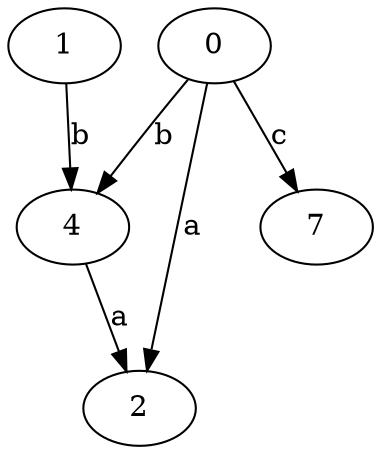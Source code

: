 strict digraph  {
1;
0;
2;
4;
7;
1 -> 4  [label=b];
0 -> 2  [label=a];
0 -> 4  [label=b];
0 -> 7  [label=c];
4 -> 2  [label=a];
}
